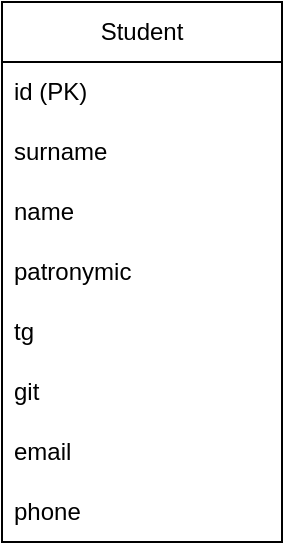 <mxfile version="25.0.3">
  <diagram name="Страница — 1" id="2vgQf5BvpRUjYeQU9_YL">
    <mxGraphModel dx="1143" dy="683" grid="1" gridSize="10" guides="1" tooltips="1" connect="1" arrows="1" fold="1" page="1" pageScale="1" pageWidth="827" pageHeight="1169" math="0" shadow="0">
      <root>
        <mxCell id="0" />
        <mxCell id="1" parent="0" />
        <mxCell id="90qm0Mj1l9Wbcan4CWtk-1" value="Student" style="swimlane;fontStyle=0;childLayout=stackLayout;horizontal=1;startSize=30;horizontalStack=0;resizeParent=1;resizeParentMax=0;resizeLast=0;collapsible=1;marginBottom=0;whiteSpace=wrap;html=1;" vertex="1" parent="1">
          <mxGeometry x="340" y="360" width="140" height="270" as="geometry" />
        </mxCell>
        <mxCell id="90qm0Mj1l9Wbcan4CWtk-2" value="id (PK)" style="text;strokeColor=none;fillColor=none;align=left;verticalAlign=middle;spacingLeft=4;spacingRight=4;overflow=hidden;points=[[0,0.5],[1,0.5]];portConstraint=eastwest;rotatable=0;whiteSpace=wrap;html=1;" vertex="1" parent="90qm0Mj1l9Wbcan4CWtk-1">
          <mxGeometry y="30" width="140" height="30" as="geometry" />
        </mxCell>
        <mxCell id="90qm0Mj1l9Wbcan4CWtk-3" value="surname" style="text;strokeColor=none;fillColor=none;align=left;verticalAlign=middle;spacingLeft=4;spacingRight=4;overflow=hidden;points=[[0,0.5],[1,0.5]];portConstraint=eastwest;rotatable=0;whiteSpace=wrap;html=1;" vertex="1" parent="90qm0Mj1l9Wbcan4CWtk-1">
          <mxGeometry y="60" width="140" height="30" as="geometry" />
        </mxCell>
        <mxCell id="90qm0Mj1l9Wbcan4CWtk-4" value="name" style="text;strokeColor=none;fillColor=none;align=left;verticalAlign=middle;spacingLeft=4;spacingRight=4;overflow=hidden;points=[[0,0.5],[1,0.5]];portConstraint=eastwest;rotatable=0;whiteSpace=wrap;html=1;" vertex="1" parent="90qm0Mj1l9Wbcan4CWtk-1">
          <mxGeometry y="90" width="140" height="30" as="geometry" />
        </mxCell>
        <mxCell id="90qm0Mj1l9Wbcan4CWtk-5" value="patronymic" style="text;strokeColor=none;fillColor=none;align=left;verticalAlign=middle;spacingLeft=4;spacingRight=4;overflow=hidden;points=[[0,0.5],[1,0.5]];portConstraint=eastwest;rotatable=0;whiteSpace=wrap;html=1;" vertex="1" parent="90qm0Mj1l9Wbcan4CWtk-1">
          <mxGeometry y="120" width="140" height="30" as="geometry" />
        </mxCell>
        <mxCell id="90qm0Mj1l9Wbcan4CWtk-6" value="tg" style="text;strokeColor=none;fillColor=none;align=left;verticalAlign=middle;spacingLeft=4;spacingRight=4;overflow=hidden;points=[[0,0.5],[1,0.5]];portConstraint=eastwest;rotatable=0;whiteSpace=wrap;html=1;" vertex="1" parent="90qm0Mj1l9Wbcan4CWtk-1">
          <mxGeometry y="150" width="140" height="30" as="geometry" />
        </mxCell>
        <mxCell id="90qm0Mj1l9Wbcan4CWtk-7" value="git" style="text;strokeColor=none;fillColor=none;align=left;verticalAlign=middle;spacingLeft=4;spacingRight=4;overflow=hidden;points=[[0,0.5],[1,0.5]];portConstraint=eastwest;rotatable=0;whiteSpace=wrap;html=1;" vertex="1" parent="90qm0Mj1l9Wbcan4CWtk-1">
          <mxGeometry y="180" width="140" height="30" as="geometry" />
        </mxCell>
        <mxCell id="90qm0Mj1l9Wbcan4CWtk-8" value="email" style="text;strokeColor=none;fillColor=none;align=left;verticalAlign=middle;spacingLeft=4;spacingRight=4;overflow=hidden;points=[[0,0.5],[1,0.5]];portConstraint=eastwest;rotatable=0;whiteSpace=wrap;html=1;" vertex="1" parent="90qm0Mj1l9Wbcan4CWtk-1">
          <mxGeometry y="210" width="140" height="30" as="geometry" />
        </mxCell>
        <mxCell id="90qm0Mj1l9Wbcan4CWtk-9" value="phone" style="text;strokeColor=none;fillColor=none;align=left;verticalAlign=middle;spacingLeft=4;spacingRight=4;overflow=hidden;points=[[0,0.5],[1,0.5]];portConstraint=eastwest;rotatable=0;whiteSpace=wrap;html=1;" vertex="1" parent="90qm0Mj1l9Wbcan4CWtk-1">
          <mxGeometry y="240" width="140" height="30" as="geometry" />
        </mxCell>
      </root>
    </mxGraphModel>
  </diagram>
</mxfile>
